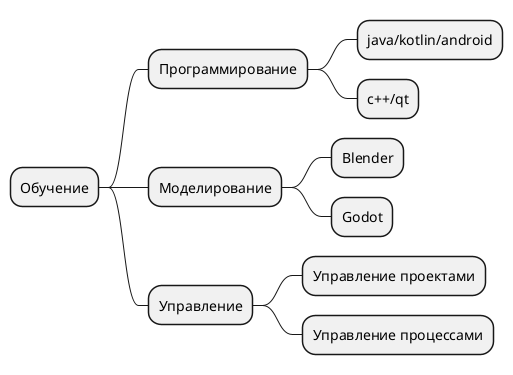 @startmindmap

* Обучение
** Программирование
*** java/kotlin/android
*** c++/qt
** Моделирование
*** Blender
*** Godot
** Управление
*** Управление проектами
*** Управление процессами

@endmindmap
